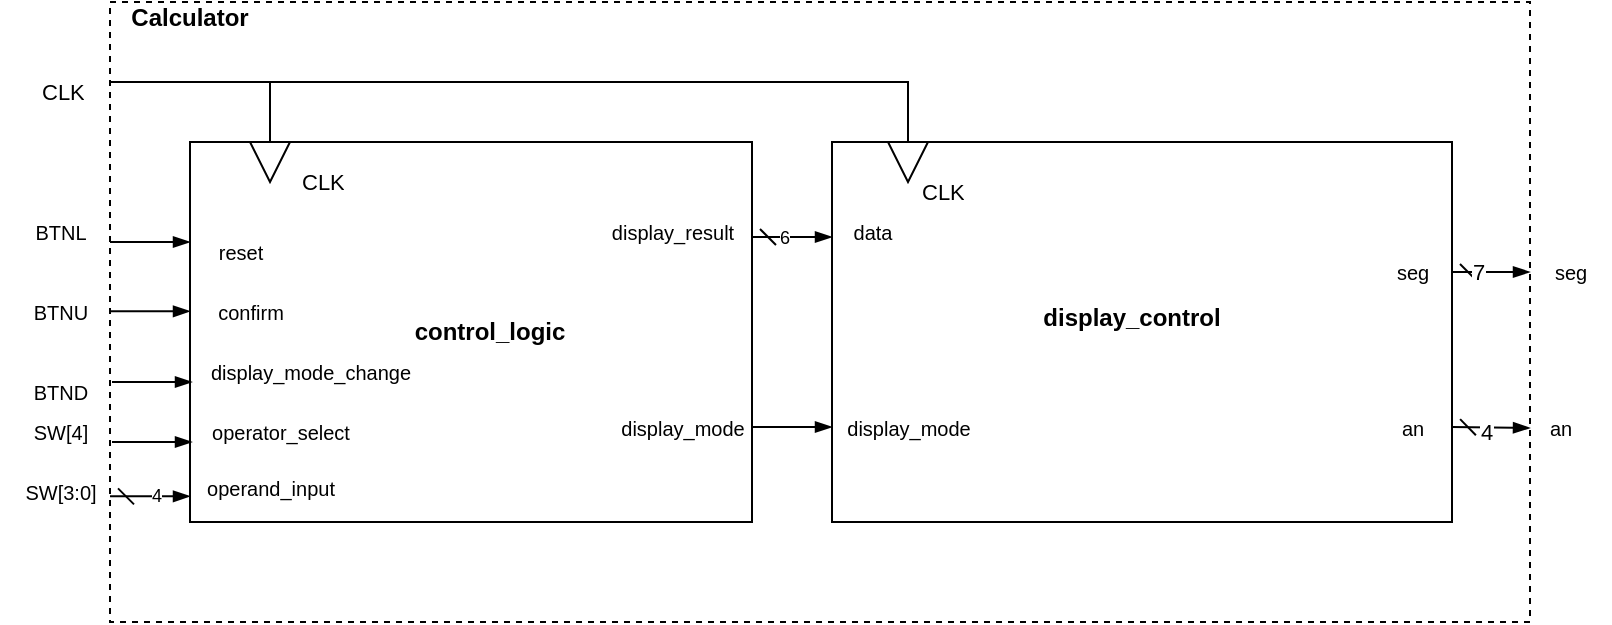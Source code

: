 <mxfile>
    <diagram id="SO6CvQpEomgUjinZ5oSS" name="Page-1">
        <mxGraphModel dx="1264" dy="707" grid="1" gridSize="10" guides="1" tooltips="1" connect="1" arrows="1" fold="1" page="1" pageScale="1" pageWidth="827" pageHeight="1169" math="0" shadow="0">
            <root>
                <mxCell id="0"/>
                <mxCell id="1" parent="0"/>
                <mxCell id="100" value="" style="whiteSpace=wrap;html=1;fontFamily=Helvetica;fontSize=10;fontColor=default;fillColor=none;dashed=1;" parent="1" vertex="1">
                    <mxGeometry x="70" y="30" width="710" height="310" as="geometry"/>
                </mxCell>
                <mxCell id="90" style="edgeStyle=none;rounded=0;html=1;exitX=1;exitY=0.75;exitDx=0;exitDy=0;entryX=0;entryY=0.75;entryDx=0;entryDy=0;strokeColor=default;fontFamily=Helvetica;fontSize=10;startArrow=none;startFill=0;endArrow=blockThin;endFill=1;" parent="1" source="11" target="46" edge="1">
                    <mxGeometry relative="1" as="geometry"/>
                </mxCell>
                <mxCell id="91" style="edgeStyle=none;rounded=0;html=1;exitX=1;exitY=0.25;exitDx=0;exitDy=0;entryX=0;entryY=0.25;entryDx=0;entryDy=0;strokeColor=default;fontFamily=Helvetica;fontSize=10;startArrow=dash;startFill=0;endArrow=blockThin;endFill=1;" parent="1" source="11" target="46" edge="1">
                    <mxGeometry relative="1" as="geometry"/>
                </mxCell>
                <mxCell id="145" value="6" style="edgeLabel;html=1;align=center;verticalAlign=middle;resizable=0;points=[];fontSize=9;fontFamily=Helvetica;fontColor=default;" parent="91" vertex="1" connectable="0">
                    <mxGeometry x="-0.205" relative="1" as="geometry">
                        <mxPoint as="offset"/>
                    </mxGeometry>
                </mxCell>
                <mxCell id="11" value="" style="rounded=0;whiteSpace=wrap;html=1;fillColor=none;" parent="1" vertex="1">
                    <mxGeometry x="110" y="100" width="281" height="190" as="geometry"/>
                </mxCell>
                <mxCell id="13" value="&lt;b&gt;control_logic&lt;/b&gt;" style="text;strokeColor=none;align=center;fillColor=none;html=1;verticalAlign=middle;whiteSpace=wrap;rounded=0;" parent="1" vertex="1">
                    <mxGeometry x="230" y="180" width="60" height="30" as="geometry"/>
                </mxCell>
                <mxCell id="23" style="html=1;exitX=0;exitY=0.25;exitDx=0;exitDy=0;strokeColor=default;rounded=0;endArrow=none;endFill=0;startArrow=blockThin;startFill=1;" parent="1" edge="1">
                    <mxGeometry relative="1" as="geometry">
                        <mxPoint x="70" y="150" as="targetPoint"/>
                        <mxPoint x="110" y="150" as="sourcePoint"/>
                    </mxGeometry>
                </mxCell>
                <mxCell id="99" style="edgeStyle=none;rounded=0;html=1;exitX=1;exitY=0.75;exitDx=0;exitDy=0;strokeColor=default;fontFamily=Helvetica;fontSize=10;startArrow=dash;startFill=0;endArrow=blockThin;endFill=1;" parent="1" source="46" edge="1">
                    <mxGeometry relative="1" as="geometry">
                        <mxPoint x="780" y="243" as="targetPoint"/>
                    </mxGeometry>
                </mxCell>
                <mxCell id="147" value="4" style="edgeLabel;html=1;align=center;verticalAlign=middle;resizable=0;points=[];" parent="99" vertex="1" connectable="0">
                    <mxGeometry x="-0.165" y="-2" relative="1" as="geometry">
                        <mxPoint as="offset"/>
                    </mxGeometry>
                </mxCell>
                <mxCell id="46" value="" style="rounded=0;whiteSpace=wrap;html=1;fillColor=none;" parent="1" vertex="1">
                    <mxGeometry x="431" y="100" width="310" height="190" as="geometry"/>
                </mxCell>
                <mxCell id="47" value="&lt;b&gt;display_control&lt;br&gt;&lt;br&gt;&lt;/b&gt;" style="text;strokeColor=none;align=center;fillColor=none;html=1;verticalAlign=middle;whiteSpace=wrap;rounded=0;" parent="1" vertex="1">
                    <mxGeometry x="551" y="180" width="60" height="30" as="geometry"/>
                </mxCell>
                <mxCell id="48" value="&lt;p style=&quot;line-height: 200%;&quot;&gt;&lt;br&gt;&lt;/p&gt;" style="text;strokeColor=none;fillColor=none;align=left;verticalAlign=middle;spacingLeft=4;spacingRight=4;overflow=hidden;points=[[0,0.5],[1,0.5]];portConstraint=eastwest;rotatable=0;whiteSpace=wrap;html=1;fontSize=11;" parent="1" vertex="1">
                    <mxGeometry x="441" y="130" width="81" height="30" as="geometry"/>
                </mxCell>
                <mxCell id="83" value="display_result&lt;br style=&quot;font-size: 10px;&quot;&gt;" style="text;html=1;align=center;verticalAlign=middle;resizable=0;points=[];autosize=1;strokeColor=none;fillColor=none;fontFamily=Helvetica;fontSize=10;" parent="1" vertex="1">
                    <mxGeometry x="311" y="130" width="80" height="30" as="geometry"/>
                </mxCell>
                <mxCell id="84" value="display_mode&lt;br style=&quot;font-size: 10px;&quot;&gt;" style="text;html=1;align=center;verticalAlign=middle;resizable=0;points=[];autosize=1;strokeColor=none;fillColor=none;fontFamily=Helvetica;fontSize=10;" parent="1" vertex="1">
                    <mxGeometry x="311" y="227.5" width="90" height="30" as="geometry"/>
                </mxCell>
                <mxCell id="85" value="data" style="text;html=1;align=center;verticalAlign=middle;resizable=0;points=[];autosize=1;strokeColor=none;fillColor=none;fontFamily=Helvetica;fontSize=10;" parent="1" vertex="1">
                    <mxGeometry x="431" y="130" width="40" height="30" as="geometry"/>
                </mxCell>
                <mxCell id="92" value="display_mode&lt;br style=&quot;font-size: 10px;&quot;&gt;" style="text;html=1;align=center;verticalAlign=middle;resizable=0;points=[];autosize=1;strokeColor=none;fillColor=none;fontFamily=Helvetica;fontSize=10;" parent="1" vertex="1">
                    <mxGeometry x="424" y="227.5" width="90" height="30" as="geometry"/>
                </mxCell>
                <mxCell id="97" style="edgeStyle=none;rounded=0;html=1;strokeColor=default;fontFamily=Helvetica;fontSize=10;startArrow=dash;startFill=0;endArrow=blockThin;endFill=1;" parent="1" source="93" edge="1">
                    <mxGeometry relative="1" as="geometry">
                        <mxPoint x="780" y="165" as="targetPoint"/>
                    </mxGeometry>
                </mxCell>
                <mxCell id="146" value="7" style="edgeLabel;html=1;align=center;verticalAlign=middle;resizable=0;points=[];" parent="97" vertex="1" connectable="0">
                    <mxGeometry x="-0.369" relative="1" as="geometry">
                        <mxPoint as="offset"/>
                    </mxGeometry>
                </mxCell>
                <mxCell id="93" value="seg&lt;br&gt;" style="text;html=1;align=center;verticalAlign=middle;resizable=0;points=[];autosize=1;strokeColor=none;fillColor=none;fontFamily=Helvetica;fontSize=10;" parent="1" vertex="1">
                    <mxGeometry x="701" y="150" width="40" height="30" as="geometry"/>
                </mxCell>
                <mxCell id="94" value="an" style="text;html=1;align=center;verticalAlign=middle;resizable=0;points=[];autosize=1;strokeColor=none;fillColor=none;fontFamily=Helvetica;fontSize=10;" parent="1" vertex="1">
                    <mxGeometry x="706" y="227.5" width="30" height="30" as="geometry"/>
                </mxCell>
                <mxCell id="96" value="&lt;p style=&quot;line-height: 200%;&quot;&gt;CLK&lt;/p&gt;&lt;p style=&quot;line-height: 200%;&quot;&gt;&lt;br&gt;&lt;/p&gt;" style="text;strokeColor=none;fillColor=none;align=left;verticalAlign=middle;spacingLeft=4;spacingRight=4;overflow=hidden;points=[[0,0.5],[1,0.5]];portConstraint=eastwest;rotatable=0;whiteSpace=wrap;html=1;fontSize=11;" parent="1" vertex="1">
                    <mxGeometry x="160" y="95" width="81" height="30" as="geometry"/>
                </mxCell>
                <mxCell id="102" value="&lt;b&gt;Calculator&lt;br&gt;&lt;br&gt;&lt;/b&gt;" style="text;strokeColor=none;align=center;fillColor=none;html=1;verticalAlign=middle;whiteSpace=wrap;rounded=0;" parent="1" vertex="1">
                    <mxGeometry x="80" y="30" width="60" height="30" as="geometry"/>
                </mxCell>
                <mxCell id="106" style="edgeStyle=none;rounded=0;html=1;exitX=0;exitY=0.5;exitDx=0;exitDy=0;strokeColor=default;fontFamily=Helvetica;fontSize=10;fontColor=default;startArrow=none;startFill=0;endArrow=none;endFill=0;" parent="1" source="104" edge="1">
                    <mxGeometry relative="1" as="geometry">
                        <mxPoint x="70" y="70" as="targetPoint"/>
                        <Array as="points">
                            <mxPoint x="150" y="70"/>
                            <mxPoint x="70" y="70"/>
                            <mxPoint x="90" y="70"/>
                        </Array>
                    </mxGeometry>
                </mxCell>
                <mxCell id="104" value="" style="triangle;whiteSpace=wrap;html=1;fontFamily=Helvetica;fontSize=10;fontColor=default;fillColor=none;direction=south;" parent="1" vertex="1">
                    <mxGeometry x="140" y="100" width="20" height="20" as="geometry"/>
                </mxCell>
                <mxCell id="105" value="" style="triangle;whiteSpace=wrap;html=1;fontFamily=Helvetica;fontSize=10;fontColor=default;fillColor=none;direction=south;" parent="1" vertex="1">
                    <mxGeometry x="459" y="100" width="20" height="20" as="geometry"/>
                </mxCell>
                <mxCell id="113" style="edgeStyle=none;rounded=0;html=1;exitX=0;exitY=0.5;exitDx=0;exitDy=0;strokeColor=default;fontFamily=Helvetica;fontSize=10;fontColor=default;startArrow=none;startFill=0;endArrow=none;endFill=0;" parent="1" edge="1">
                    <mxGeometry relative="1" as="geometry">
                        <mxPoint x="469" y="100" as="sourcePoint"/>
                        <mxPoint x="359" y="70" as="targetPoint"/>
                        <Array as="points">
                            <mxPoint x="469" y="70"/>
                            <mxPoint x="359" y="70"/>
                            <mxPoint x="150" y="70"/>
                        </Array>
                    </mxGeometry>
                </mxCell>
                <mxCell id="114" value="&lt;p style=&quot;line-height: 200%;&quot;&gt;CLK&lt;/p&gt;" style="text;strokeColor=none;fillColor=none;align=left;verticalAlign=middle;spacingLeft=4;spacingRight=4;overflow=hidden;points=[[0,0.5],[1,0.5]];portConstraint=eastwest;rotatable=0;whiteSpace=wrap;html=1;fontSize=11;" parent="1" vertex="1">
                    <mxGeometry x="30" y="50" width="81" height="30" as="geometry"/>
                </mxCell>
                <mxCell id="115" value="seg&lt;br&gt;" style="text;html=1;align=center;verticalAlign=middle;resizable=0;points=[];autosize=1;strokeColor=none;fillColor=none;fontFamily=Helvetica;fontSize=10;" parent="1" vertex="1">
                    <mxGeometry x="780" y="150" width="40" height="30" as="geometry"/>
                </mxCell>
                <mxCell id="116" value="an" style="text;html=1;align=center;verticalAlign=middle;resizable=0;points=[];autosize=1;strokeColor=none;fillColor=none;fontFamily=Helvetica;fontSize=10;" parent="1" vertex="1">
                    <mxGeometry x="780" y="227.5" width="30" height="30" as="geometry"/>
                </mxCell>
                <mxCell id="121" value="BTND" style="text;html=1;align=center;verticalAlign=middle;resizable=0;points=[];autosize=1;strokeColor=none;fillColor=none;fontFamily=Helvetica;fontSize=10;" parent="1" vertex="1">
                    <mxGeometry x="20" y="210" width="50" height="30" as="geometry"/>
                </mxCell>
                <mxCell id="122" value="SW[4]" style="text;html=1;align=center;verticalAlign=middle;resizable=0;points=[];autosize=1;strokeColor=none;fillColor=none;fontFamily=Helvetica;fontSize=10;" parent="1" vertex="1">
                    <mxGeometry x="20" y="230" width="50" height="30" as="geometry"/>
                </mxCell>
                <mxCell id="123" value="SW[3:0]" style="text;html=1;align=center;verticalAlign=middle;resizable=0;points=[];autosize=1;strokeColor=none;fillColor=none;fontFamily=Helvetica;fontSize=10;" parent="1" vertex="1">
                    <mxGeometry x="15" y="260" width="60" height="30" as="geometry"/>
                </mxCell>
                <mxCell id="126" style="html=1;exitX=0;exitY=0.25;exitDx=0;exitDy=0;strokeColor=default;rounded=0;endArrow=none;endFill=0;startArrow=blockThin;startFill=1;" parent="1" edge="1">
                    <mxGeometry relative="1" as="geometry">
                        <mxPoint x="70" y="184.68" as="targetPoint"/>
                        <mxPoint x="110" y="184.68" as="sourcePoint"/>
                    </mxGeometry>
                </mxCell>
                <mxCell id="127" style="html=1;exitX=0;exitY=0.25;exitDx=0;exitDy=0;strokeColor=default;rounded=0;endArrow=none;endFill=0;startArrow=blockThin;startFill=1;" parent="1" edge="1">
                    <mxGeometry relative="1" as="geometry">
                        <mxPoint x="71" y="220.0" as="targetPoint"/>
                        <mxPoint x="111" y="220.0" as="sourcePoint"/>
                    </mxGeometry>
                </mxCell>
                <mxCell id="128" style="html=1;exitX=0;exitY=0.25;exitDx=0;exitDy=0;strokeColor=default;rounded=0;endArrow=none;endFill=0;startArrow=blockThin;startFill=1;" parent="1" edge="1">
                    <mxGeometry relative="1" as="geometry">
                        <mxPoint x="71" y="250" as="targetPoint"/>
                        <mxPoint x="111" y="250" as="sourcePoint"/>
                    </mxGeometry>
                </mxCell>
                <mxCell id="130" value="BTNU" style="text;html=1;align=center;verticalAlign=middle;resizable=0;points=[];autosize=1;strokeColor=none;fillColor=none;fontFamily=Helvetica;fontSize=10;" parent="1" vertex="1">
                    <mxGeometry x="20" y="170" width="50" height="30" as="geometry"/>
                </mxCell>
                <mxCell id="131" value="BTNL" style="text;html=1;align=center;verticalAlign=middle;resizable=0;points=[];autosize=1;strokeColor=none;fillColor=none;fontFamily=Helvetica;fontSize=10;" parent="1" vertex="1">
                    <mxGeometry x="20" y="130" width="50" height="30" as="geometry"/>
                </mxCell>
                <mxCell id="132" style="html=1;exitX=0;exitY=0.25;exitDx=0;exitDy=0;strokeColor=default;rounded=0;endArrow=dash;endFill=0;startArrow=blockThin;startFill=1;" parent="1" edge="1">
                    <mxGeometry relative="1" as="geometry">
                        <mxPoint x="70" y="277.18" as="targetPoint"/>
                        <mxPoint x="110" y="277.18" as="sourcePoint"/>
                    </mxGeometry>
                </mxCell>
                <mxCell id="143" value="4" style="edgeLabel;html=1;align=center;verticalAlign=middle;resizable=0;points=[];fontSize=9;fontFamily=Helvetica;fontColor=default;" parent="132" vertex="1" connectable="0">
                    <mxGeometry x="-0.135" relative="1" as="geometry">
                        <mxPoint as="offset"/>
                    </mxGeometry>
                </mxCell>
                <mxCell id="134" value="display_mode_change&lt;br&gt;" style="text;html=1;align=center;verticalAlign=middle;resizable=0;points=[];autosize=1;strokeColor=none;fillColor=none;fontFamily=Helvetica;fontSize=10;" parent="1" vertex="1">
                    <mxGeometry x="110" y="200" width="120" height="30" as="geometry"/>
                </mxCell>
                <mxCell id="135" value="confirm&lt;br&gt;" style="text;html=1;align=center;verticalAlign=middle;resizable=0;points=[];autosize=1;strokeColor=none;fillColor=none;fontFamily=Helvetica;fontSize=10;" parent="1" vertex="1">
                    <mxGeometry x="110" y="170" width="60" height="30" as="geometry"/>
                </mxCell>
                <mxCell id="136" value="reset&lt;br&gt;" style="text;html=1;align=center;verticalAlign=middle;resizable=0;points=[];autosize=1;strokeColor=none;fillColor=none;fontFamily=Helvetica;fontSize=10;" parent="1" vertex="1">
                    <mxGeometry x="110" y="140" width="50" height="30" as="geometry"/>
                </mxCell>
                <mxCell id="137" value="operator_select&lt;br&gt;" style="text;html=1;align=center;verticalAlign=middle;resizable=0;points=[];autosize=1;strokeColor=none;fillColor=none;fontFamily=Helvetica;fontSize=10;" parent="1" vertex="1">
                    <mxGeometry x="110" y="230" width="90" height="30" as="geometry"/>
                </mxCell>
                <mxCell id="138" value="operand_input&lt;br&gt;" style="text;html=1;align=center;verticalAlign=middle;resizable=0;points=[];autosize=1;strokeColor=none;fillColor=none;fontFamily=Helvetica;fontSize=10;" parent="1" vertex="1">
                    <mxGeometry x="105" y="257.5" width="90" height="30" as="geometry"/>
                </mxCell>
                <mxCell id="139" value="&lt;p style=&quot;line-height: 200%;&quot;&gt;CLK&lt;/p&gt;&lt;p style=&quot;line-height: 200%;&quot;&gt;&lt;br&gt;&lt;/p&gt;" style="text;strokeColor=none;fillColor=none;align=left;verticalAlign=middle;spacingLeft=4;spacingRight=4;overflow=hidden;points=[[0,0.5],[1,0.5]];portConstraint=eastwest;rotatable=0;whiteSpace=wrap;html=1;fontSize=11;" parent="1" vertex="1">
                    <mxGeometry x="470" y="100" width="81" height="30" as="geometry"/>
                </mxCell>
            </root>
        </mxGraphModel>
    </diagram>
</mxfile>